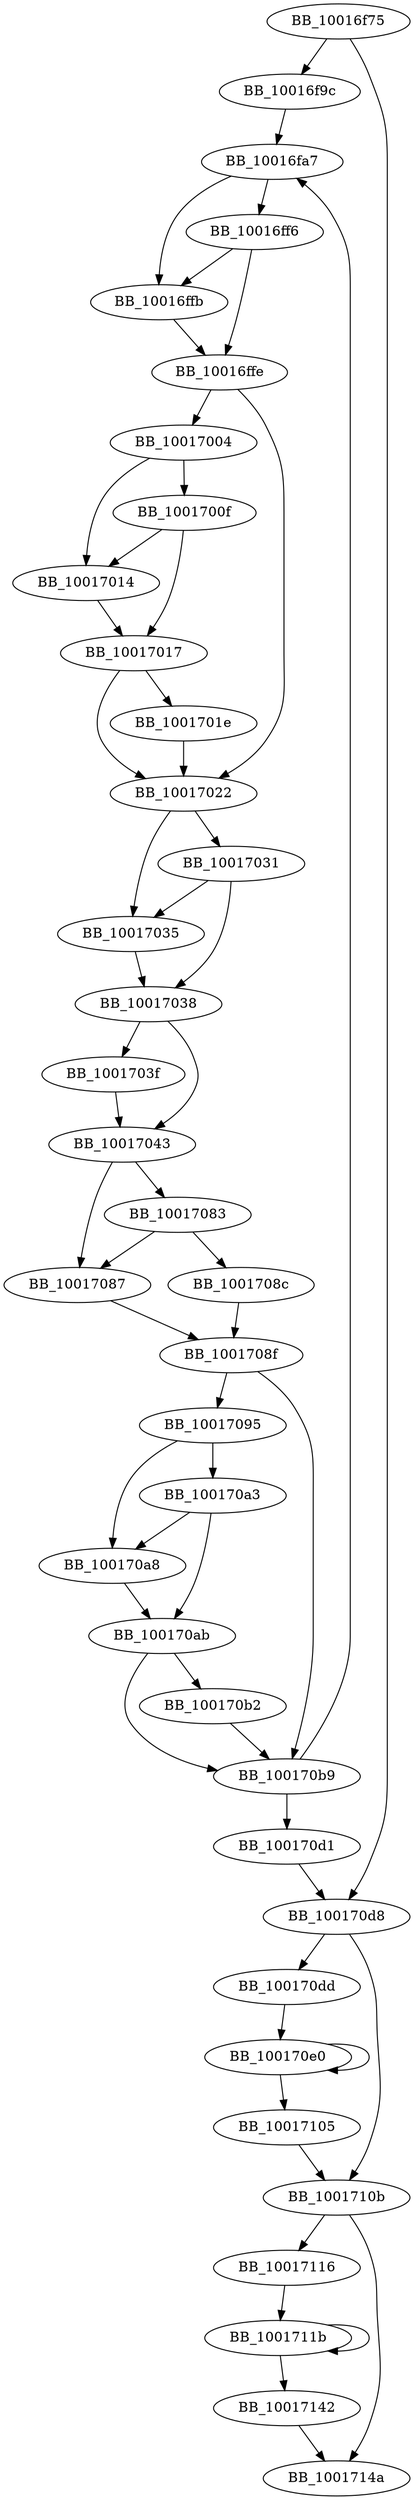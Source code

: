 DiGraph ___mtold12{
BB_10016f75->BB_10016f9c
BB_10016f75->BB_100170d8
BB_10016f9c->BB_10016fa7
BB_10016fa7->BB_10016ff6
BB_10016fa7->BB_10016ffb
BB_10016ff6->BB_10016ffb
BB_10016ff6->BB_10016ffe
BB_10016ffb->BB_10016ffe
BB_10016ffe->BB_10017004
BB_10016ffe->BB_10017022
BB_10017004->BB_1001700f
BB_10017004->BB_10017014
BB_1001700f->BB_10017014
BB_1001700f->BB_10017017
BB_10017014->BB_10017017
BB_10017017->BB_1001701e
BB_10017017->BB_10017022
BB_1001701e->BB_10017022
BB_10017022->BB_10017031
BB_10017022->BB_10017035
BB_10017031->BB_10017035
BB_10017031->BB_10017038
BB_10017035->BB_10017038
BB_10017038->BB_1001703f
BB_10017038->BB_10017043
BB_1001703f->BB_10017043
BB_10017043->BB_10017083
BB_10017043->BB_10017087
BB_10017083->BB_10017087
BB_10017083->BB_1001708c
BB_10017087->BB_1001708f
BB_1001708c->BB_1001708f
BB_1001708f->BB_10017095
BB_1001708f->BB_100170b9
BB_10017095->BB_100170a3
BB_10017095->BB_100170a8
BB_100170a3->BB_100170a8
BB_100170a3->BB_100170ab
BB_100170a8->BB_100170ab
BB_100170ab->BB_100170b2
BB_100170ab->BB_100170b9
BB_100170b2->BB_100170b9
BB_100170b9->BB_10016fa7
BB_100170b9->BB_100170d1
BB_100170d1->BB_100170d8
BB_100170d8->BB_100170dd
BB_100170d8->BB_1001710b
BB_100170dd->BB_100170e0
BB_100170e0->BB_100170e0
BB_100170e0->BB_10017105
BB_10017105->BB_1001710b
BB_1001710b->BB_10017116
BB_1001710b->BB_1001714a
BB_10017116->BB_1001711b
BB_1001711b->BB_1001711b
BB_1001711b->BB_10017142
BB_10017142->BB_1001714a
}
